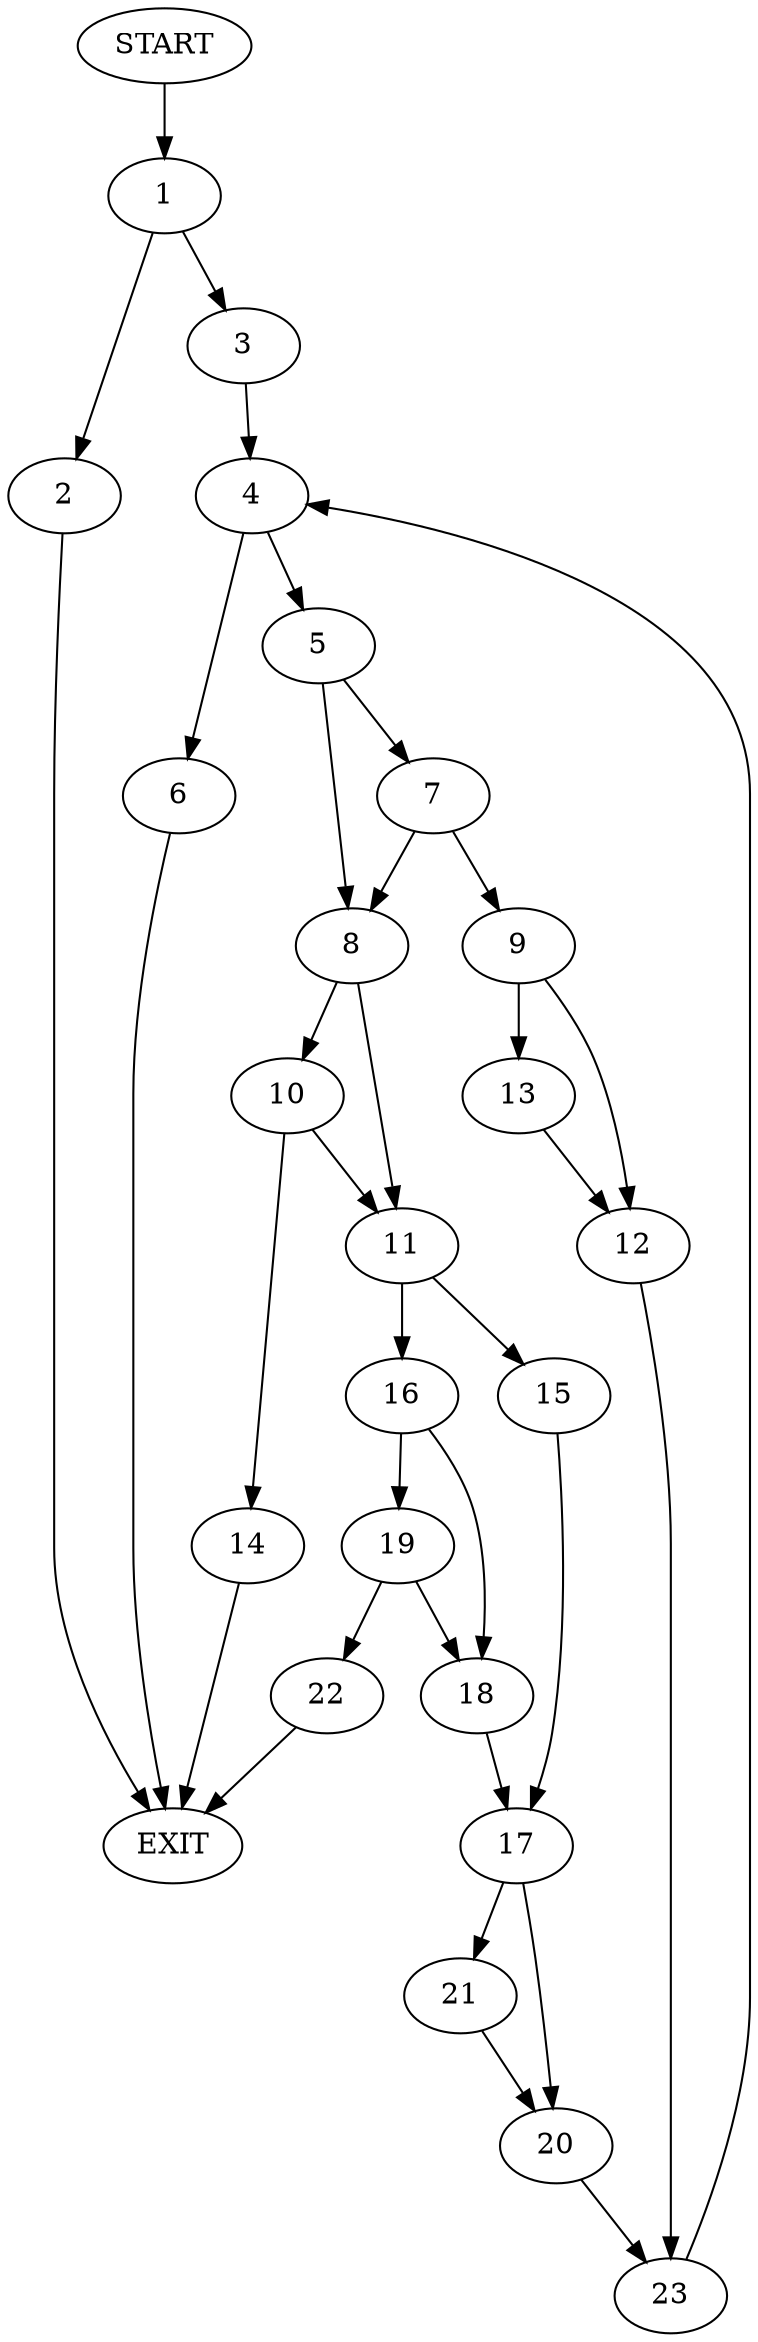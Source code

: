 digraph {
0 [label="START"]
24 [label="EXIT"]
0 -> 1
1 -> 2
1 -> 3
2 -> 24
3 -> 4
4 -> 5
4 -> 6
6 -> 24
5 -> 7
5 -> 8
7 -> 8
7 -> 9
8 -> 10
8 -> 11
9 -> 12
9 -> 13
10 -> 11
10 -> 14
11 -> 15
11 -> 16
14 -> 24
15 -> 17
16 -> 18
16 -> 19
17 -> 20
17 -> 21
18 -> 17
19 -> 18
19 -> 22
22 -> 24
20 -> 23
21 -> 20
23 -> 4
13 -> 12
12 -> 23
}
